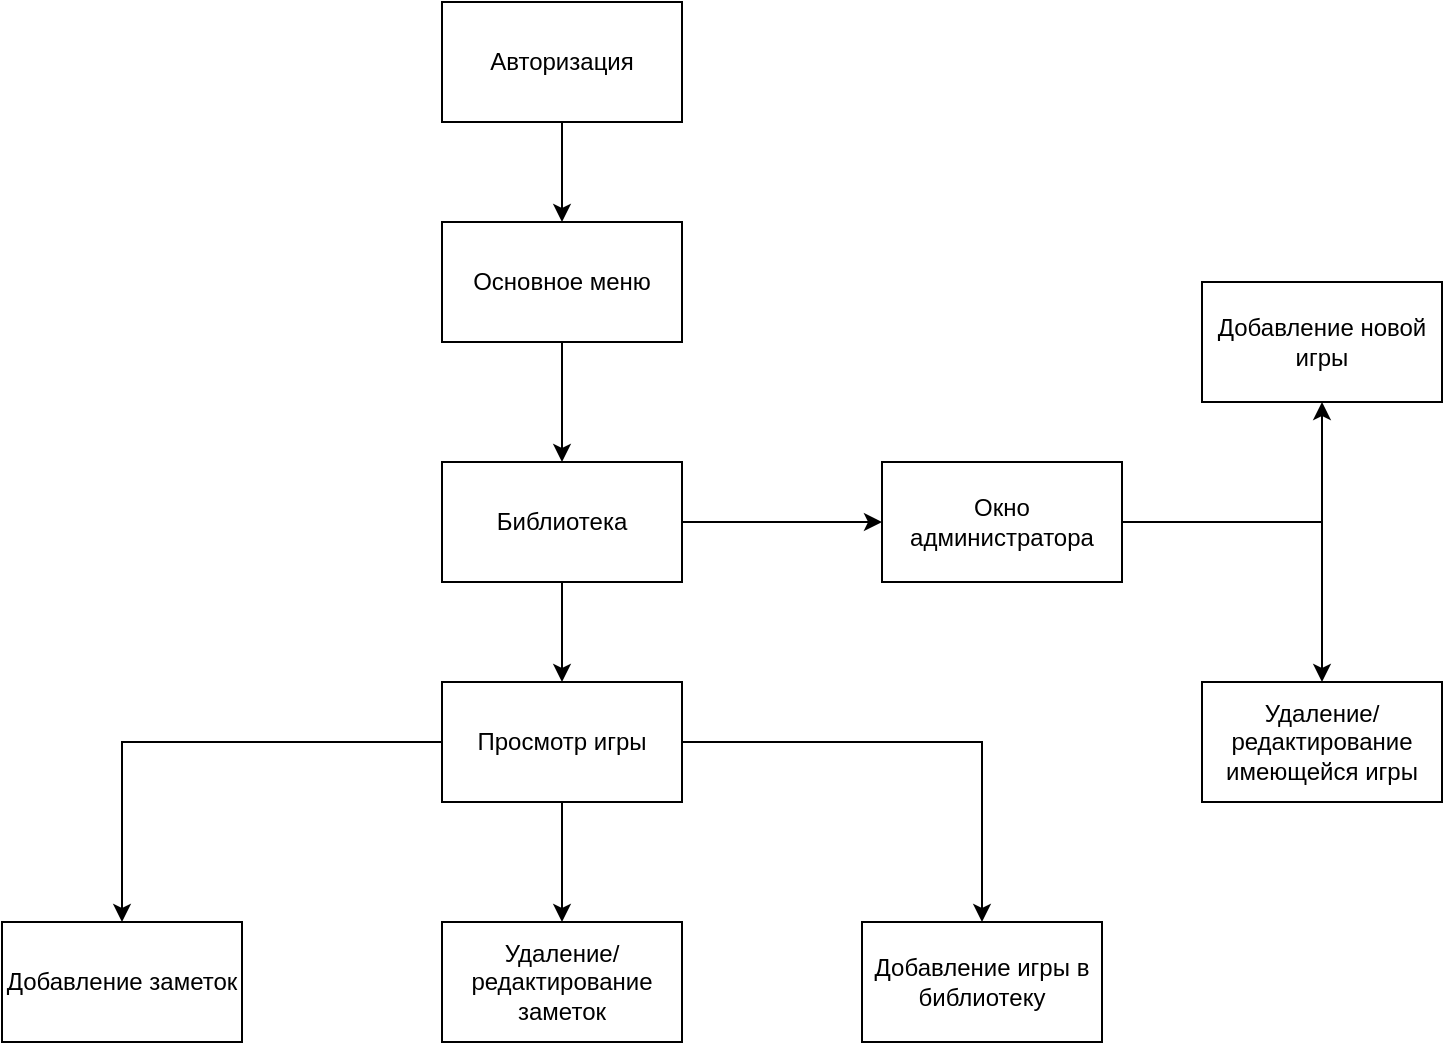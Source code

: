 <mxfile version="22.1.2" type="device">
  <diagram name="Страница — 1" id="4Ds4IMRTSf8P3ggAueCx">
    <mxGraphModel dx="1036" dy="614" grid="1" gridSize="10" guides="1" tooltips="1" connect="1" arrows="1" fold="1" page="1" pageScale="1" pageWidth="827" pageHeight="1169" math="0" shadow="0">
      <root>
        <mxCell id="0" />
        <mxCell id="1" parent="0" />
        <mxCell id="6oKWzD1CSFi1yMfGfUch-8" style="edgeStyle=orthogonalEdgeStyle;rounded=0;orthogonalLoop=1;jettySize=auto;html=1;entryX=0.5;entryY=0;entryDx=0;entryDy=0;" edge="1" parent="1" source="6oKWzD1CSFi1yMfGfUch-1" target="6oKWzD1CSFi1yMfGfUch-2">
          <mxGeometry relative="1" as="geometry" />
        </mxCell>
        <mxCell id="6oKWzD1CSFi1yMfGfUch-1" value="Авторизация&lt;br&gt;" style="rounded=0;whiteSpace=wrap;html=1;" vertex="1" parent="1">
          <mxGeometry x="280" y="120" width="120" height="60" as="geometry" />
        </mxCell>
        <mxCell id="6oKWzD1CSFi1yMfGfUch-9" style="edgeStyle=orthogonalEdgeStyle;rounded=0;orthogonalLoop=1;jettySize=auto;html=1;" edge="1" parent="1" source="6oKWzD1CSFi1yMfGfUch-2" target="6oKWzD1CSFi1yMfGfUch-3">
          <mxGeometry relative="1" as="geometry" />
        </mxCell>
        <mxCell id="6oKWzD1CSFi1yMfGfUch-2" value="Основное меню" style="rounded=0;whiteSpace=wrap;html=1;" vertex="1" parent="1">
          <mxGeometry x="280" y="230" width="120" height="60" as="geometry" />
        </mxCell>
        <mxCell id="6oKWzD1CSFi1yMfGfUch-10" style="edgeStyle=orthogonalEdgeStyle;rounded=0;orthogonalLoop=1;jettySize=auto;html=1;" edge="1" parent="1" source="6oKWzD1CSFi1yMfGfUch-3" target="6oKWzD1CSFi1yMfGfUch-4">
          <mxGeometry relative="1" as="geometry" />
        </mxCell>
        <mxCell id="6oKWzD1CSFi1yMfGfUch-15" style="edgeStyle=orthogonalEdgeStyle;rounded=0;orthogonalLoop=1;jettySize=auto;html=1;entryX=0;entryY=0.5;entryDx=0;entryDy=0;" edge="1" parent="1" source="6oKWzD1CSFi1yMfGfUch-3" target="6oKWzD1CSFi1yMfGfUch-14">
          <mxGeometry relative="1" as="geometry" />
        </mxCell>
        <mxCell id="6oKWzD1CSFi1yMfGfUch-3" value="Библиотека&lt;br&gt;" style="rounded=0;whiteSpace=wrap;html=1;" vertex="1" parent="1">
          <mxGeometry x="280" y="350" width="120" height="60" as="geometry" />
        </mxCell>
        <mxCell id="6oKWzD1CSFi1yMfGfUch-11" style="edgeStyle=orthogonalEdgeStyle;rounded=0;orthogonalLoop=1;jettySize=auto;html=1;entryX=0.5;entryY=0;entryDx=0;entryDy=0;" edge="1" parent="1" source="6oKWzD1CSFi1yMfGfUch-4" target="6oKWzD1CSFi1yMfGfUch-6">
          <mxGeometry relative="1" as="geometry" />
        </mxCell>
        <mxCell id="6oKWzD1CSFi1yMfGfUch-12" style="edgeStyle=orthogonalEdgeStyle;rounded=0;orthogonalLoop=1;jettySize=auto;html=1;" edge="1" parent="1" source="6oKWzD1CSFi1yMfGfUch-4" target="6oKWzD1CSFi1yMfGfUch-7">
          <mxGeometry relative="1" as="geometry" />
        </mxCell>
        <mxCell id="6oKWzD1CSFi1yMfGfUch-13" style="edgeStyle=orthogonalEdgeStyle;rounded=0;orthogonalLoop=1;jettySize=auto;html=1;entryX=0.5;entryY=0;entryDx=0;entryDy=0;" edge="1" parent="1" source="6oKWzD1CSFi1yMfGfUch-4" target="6oKWzD1CSFi1yMfGfUch-5">
          <mxGeometry relative="1" as="geometry" />
        </mxCell>
        <mxCell id="6oKWzD1CSFi1yMfGfUch-4" value="Просмотр игры&lt;br&gt;" style="rounded=0;whiteSpace=wrap;html=1;" vertex="1" parent="1">
          <mxGeometry x="280" y="460" width="120" height="60" as="geometry" />
        </mxCell>
        <mxCell id="6oKWzD1CSFi1yMfGfUch-5" value="Добавление заметок" style="rounded=0;whiteSpace=wrap;html=1;" vertex="1" parent="1">
          <mxGeometry x="60" y="580" width="120" height="60" as="geometry" />
        </mxCell>
        <mxCell id="6oKWzD1CSFi1yMfGfUch-6" value="Удаление/ редактирование заметок" style="rounded=0;whiteSpace=wrap;html=1;" vertex="1" parent="1">
          <mxGeometry x="280" y="580" width="120" height="60" as="geometry" />
        </mxCell>
        <mxCell id="6oKWzD1CSFi1yMfGfUch-7" value="Добавление игры в библиотеку" style="rounded=0;whiteSpace=wrap;html=1;" vertex="1" parent="1">
          <mxGeometry x="490" y="580" width="120" height="60" as="geometry" />
        </mxCell>
        <mxCell id="6oKWzD1CSFi1yMfGfUch-18" style="edgeStyle=orthogonalEdgeStyle;rounded=0;orthogonalLoop=1;jettySize=auto;html=1;" edge="1" parent="1" source="6oKWzD1CSFi1yMfGfUch-14" target="6oKWzD1CSFi1yMfGfUch-17">
          <mxGeometry relative="1" as="geometry" />
        </mxCell>
        <mxCell id="6oKWzD1CSFi1yMfGfUch-19" style="edgeStyle=orthogonalEdgeStyle;rounded=0;orthogonalLoop=1;jettySize=auto;html=1;entryX=0.5;entryY=1;entryDx=0;entryDy=0;" edge="1" parent="1" source="6oKWzD1CSFi1yMfGfUch-14" target="6oKWzD1CSFi1yMfGfUch-16">
          <mxGeometry relative="1" as="geometry" />
        </mxCell>
        <mxCell id="6oKWzD1CSFi1yMfGfUch-14" value="Окно администратора" style="rounded=0;whiteSpace=wrap;html=1;" vertex="1" parent="1">
          <mxGeometry x="500" y="350" width="120" height="60" as="geometry" />
        </mxCell>
        <mxCell id="6oKWzD1CSFi1yMfGfUch-16" value="Добавление новой игры" style="rounded=0;whiteSpace=wrap;html=1;" vertex="1" parent="1">
          <mxGeometry x="660" y="260" width="120" height="60" as="geometry" />
        </mxCell>
        <mxCell id="6oKWzD1CSFi1yMfGfUch-17" value="Удаление/ редактирование имеющейся игры" style="rounded=0;whiteSpace=wrap;html=1;" vertex="1" parent="1">
          <mxGeometry x="660" y="460" width="120" height="60" as="geometry" />
        </mxCell>
      </root>
    </mxGraphModel>
  </diagram>
</mxfile>
